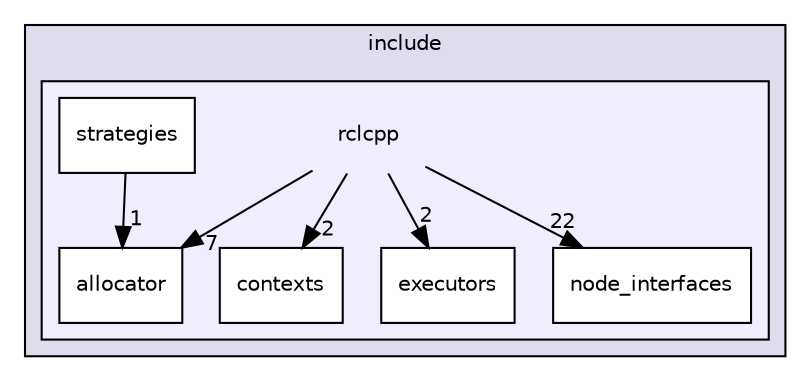 digraph "/home/developer/workspaces/docs_crystal/src/ros2/rclcpp/rclcpp/include/rclcpp" {
  compound=true
  node [ fontsize="10", fontname="Helvetica"];
  edge [ labelfontsize="10", labelfontname="Helvetica"];
  subgraph clusterdir_50ef1355ba086d47eaf13d262ec16331 {
    graph [ bgcolor="#ddddee", pencolor="black", label="include" fontname="Helvetica", fontsize="10", URL="dir_50ef1355ba086d47eaf13d262ec16331.html"]
  subgraph clusterdir_40a50c62914093c743afeff3fdc36232 {
    graph [ bgcolor="#eeeeff", pencolor="black", label="" URL="dir_40a50c62914093c743afeff3fdc36232.html"];
    dir_40a50c62914093c743afeff3fdc36232 [shape=plaintext label="rclcpp"];
    dir_71f42c98baf271308ea24b1fa9c7f15d [shape=box label="allocator" color="black" fillcolor="white" style="filled" URL="dir_71f42c98baf271308ea24b1fa9c7f15d.html"];
    dir_0e507e2a7835e24b26992938fc6bd10a [shape=box label="contexts" color="black" fillcolor="white" style="filled" URL="dir_0e507e2a7835e24b26992938fc6bd10a.html"];
    dir_3eb43cbe1145802e13dec3a53d9f14fc [shape=box label="executors" color="black" fillcolor="white" style="filled" URL="dir_3eb43cbe1145802e13dec3a53d9f14fc.html"];
    dir_825580b8d8b7c2c93e07231f711ea6fe [shape=box label="node_interfaces" color="black" fillcolor="white" style="filled" URL="dir_825580b8d8b7c2c93e07231f711ea6fe.html"];
    dir_52c6719578329fa9390b50d45b9dea2c [shape=box label="strategies" color="black" fillcolor="white" style="filled" URL="dir_52c6719578329fa9390b50d45b9dea2c.html"];
  }
  }
  dir_52c6719578329fa9390b50d45b9dea2c->dir_71f42c98baf271308ea24b1fa9c7f15d [headlabel="1", labeldistance=1.5 headhref="dir_000010_000006.html"];
  dir_40a50c62914093c743afeff3fdc36232->dir_825580b8d8b7c2c93e07231f711ea6fe [headlabel="22", labeldistance=1.5 headhref="dir_000005_000009.html"];
  dir_40a50c62914093c743afeff3fdc36232->dir_0e507e2a7835e24b26992938fc6bd10a [headlabel="2", labeldistance=1.5 headhref="dir_000005_000007.html"];
  dir_40a50c62914093c743afeff3fdc36232->dir_3eb43cbe1145802e13dec3a53d9f14fc [headlabel="2", labeldistance=1.5 headhref="dir_000005_000008.html"];
  dir_40a50c62914093c743afeff3fdc36232->dir_71f42c98baf271308ea24b1fa9c7f15d [headlabel="7", labeldistance=1.5 headhref="dir_000005_000006.html"];
}
